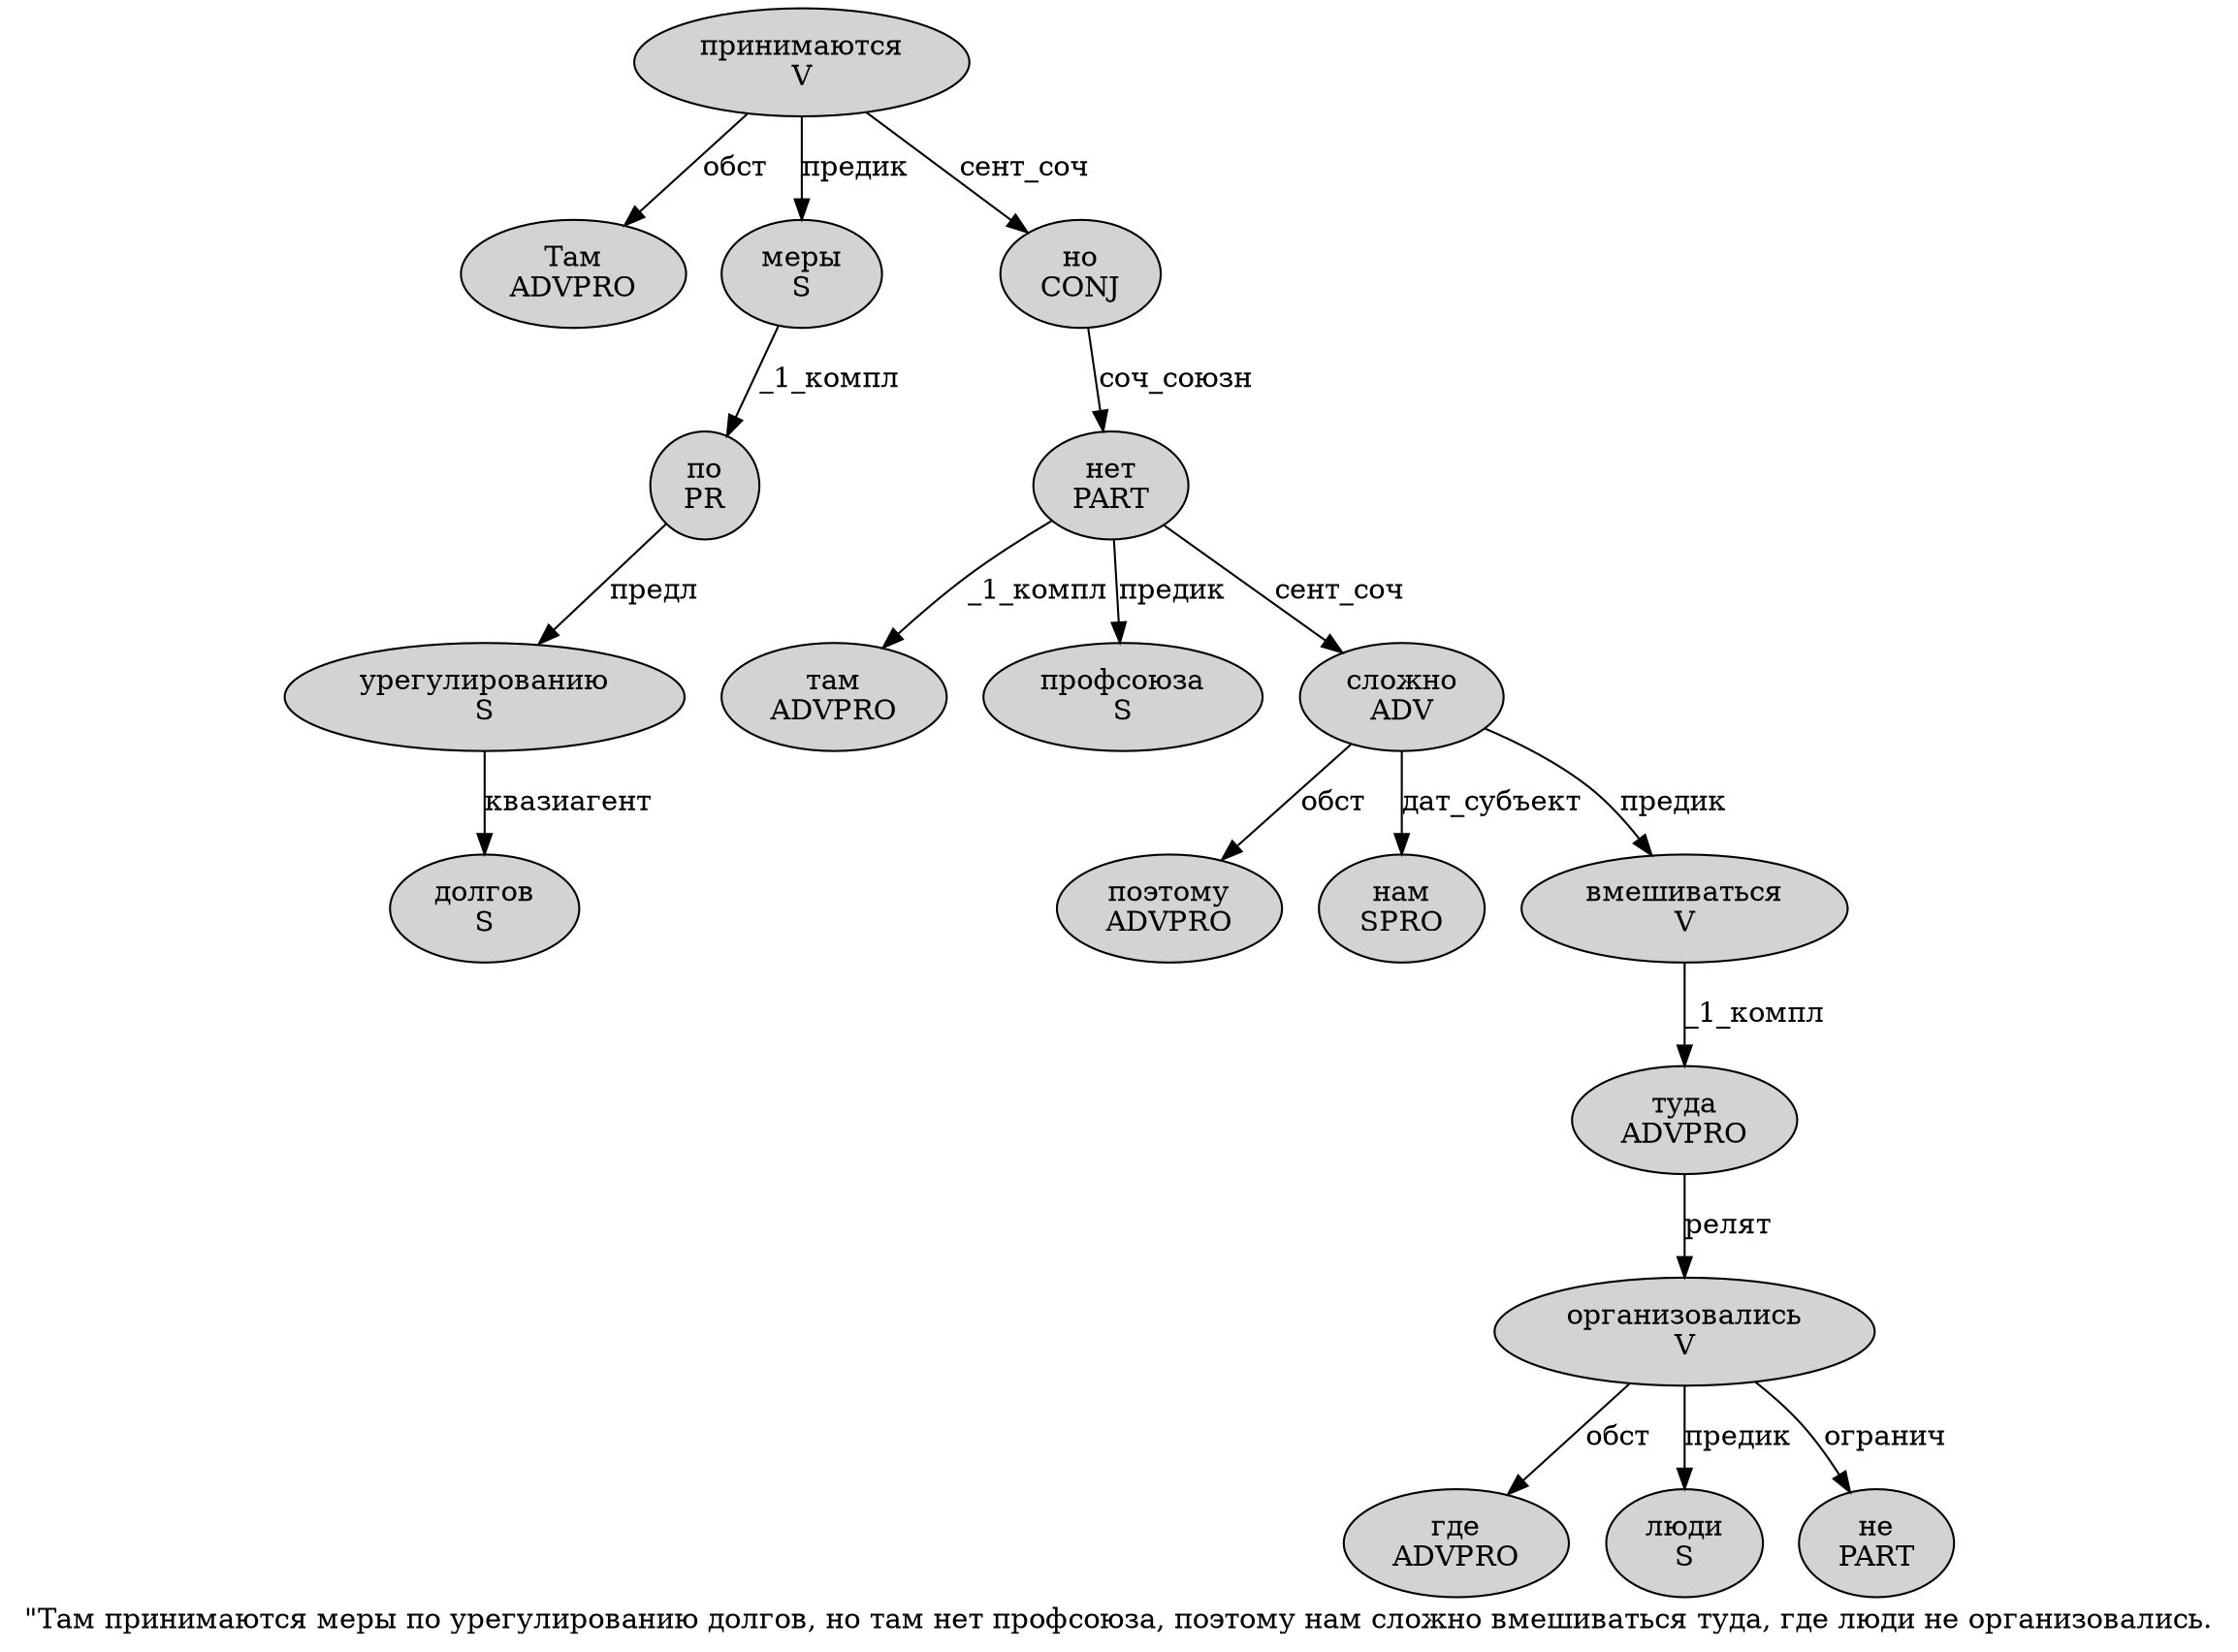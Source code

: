 digraph SENTENCE_718 {
	graph [label="\"Там принимаются меры по урегулированию долгов, но там нет профсоюза, поэтому нам сложно вмешиваться туда, где люди не организовались."]
	node [style=filled]
		1 [label="Там
ADVPRO" color="" fillcolor=lightgray penwidth=1 shape=ellipse]
		2 [label="принимаются
V" color="" fillcolor=lightgray penwidth=1 shape=ellipse]
		3 [label="меры
S" color="" fillcolor=lightgray penwidth=1 shape=ellipse]
		4 [label="по
PR" color="" fillcolor=lightgray penwidth=1 shape=ellipse]
		5 [label="урегулированию
S" color="" fillcolor=lightgray penwidth=1 shape=ellipse]
		6 [label="долгов
S" color="" fillcolor=lightgray penwidth=1 shape=ellipse]
		8 [label="но
CONJ" color="" fillcolor=lightgray penwidth=1 shape=ellipse]
		9 [label="там
ADVPRO" color="" fillcolor=lightgray penwidth=1 shape=ellipse]
		10 [label="нет
PART" color="" fillcolor=lightgray penwidth=1 shape=ellipse]
		11 [label="профсоюза
S" color="" fillcolor=lightgray penwidth=1 shape=ellipse]
		13 [label="поэтому
ADVPRO" color="" fillcolor=lightgray penwidth=1 shape=ellipse]
		14 [label="нам
SPRO" color="" fillcolor=lightgray penwidth=1 shape=ellipse]
		15 [label="сложно
ADV" color="" fillcolor=lightgray penwidth=1 shape=ellipse]
		16 [label="вмешиваться
V" color="" fillcolor=lightgray penwidth=1 shape=ellipse]
		17 [label="туда
ADVPRO" color="" fillcolor=lightgray penwidth=1 shape=ellipse]
		19 [label="где
ADVPRO" color="" fillcolor=lightgray penwidth=1 shape=ellipse]
		20 [label="люди
S" color="" fillcolor=lightgray penwidth=1 shape=ellipse]
		21 [label="не
PART" color="" fillcolor=lightgray penwidth=1 shape=ellipse]
		22 [label="организовались
V" color="" fillcolor=lightgray penwidth=1 shape=ellipse]
			5 -> 6 [label="квазиагент"]
			15 -> 13 [label="обст"]
			15 -> 14 [label="дат_субъект"]
			15 -> 16 [label="предик"]
			8 -> 10 [label="соч_союзн"]
			10 -> 9 [label="_1_компл"]
			10 -> 11 [label="предик"]
			10 -> 15 [label="сент_соч"]
			3 -> 4 [label="_1_компл"]
			2 -> 1 [label="обст"]
			2 -> 3 [label="предик"]
			2 -> 8 [label="сент_соч"]
			4 -> 5 [label="предл"]
			22 -> 19 [label="обст"]
			22 -> 20 [label="предик"]
			22 -> 21 [label="огранич"]
			16 -> 17 [label="_1_компл"]
			17 -> 22 [label="релят"]
}